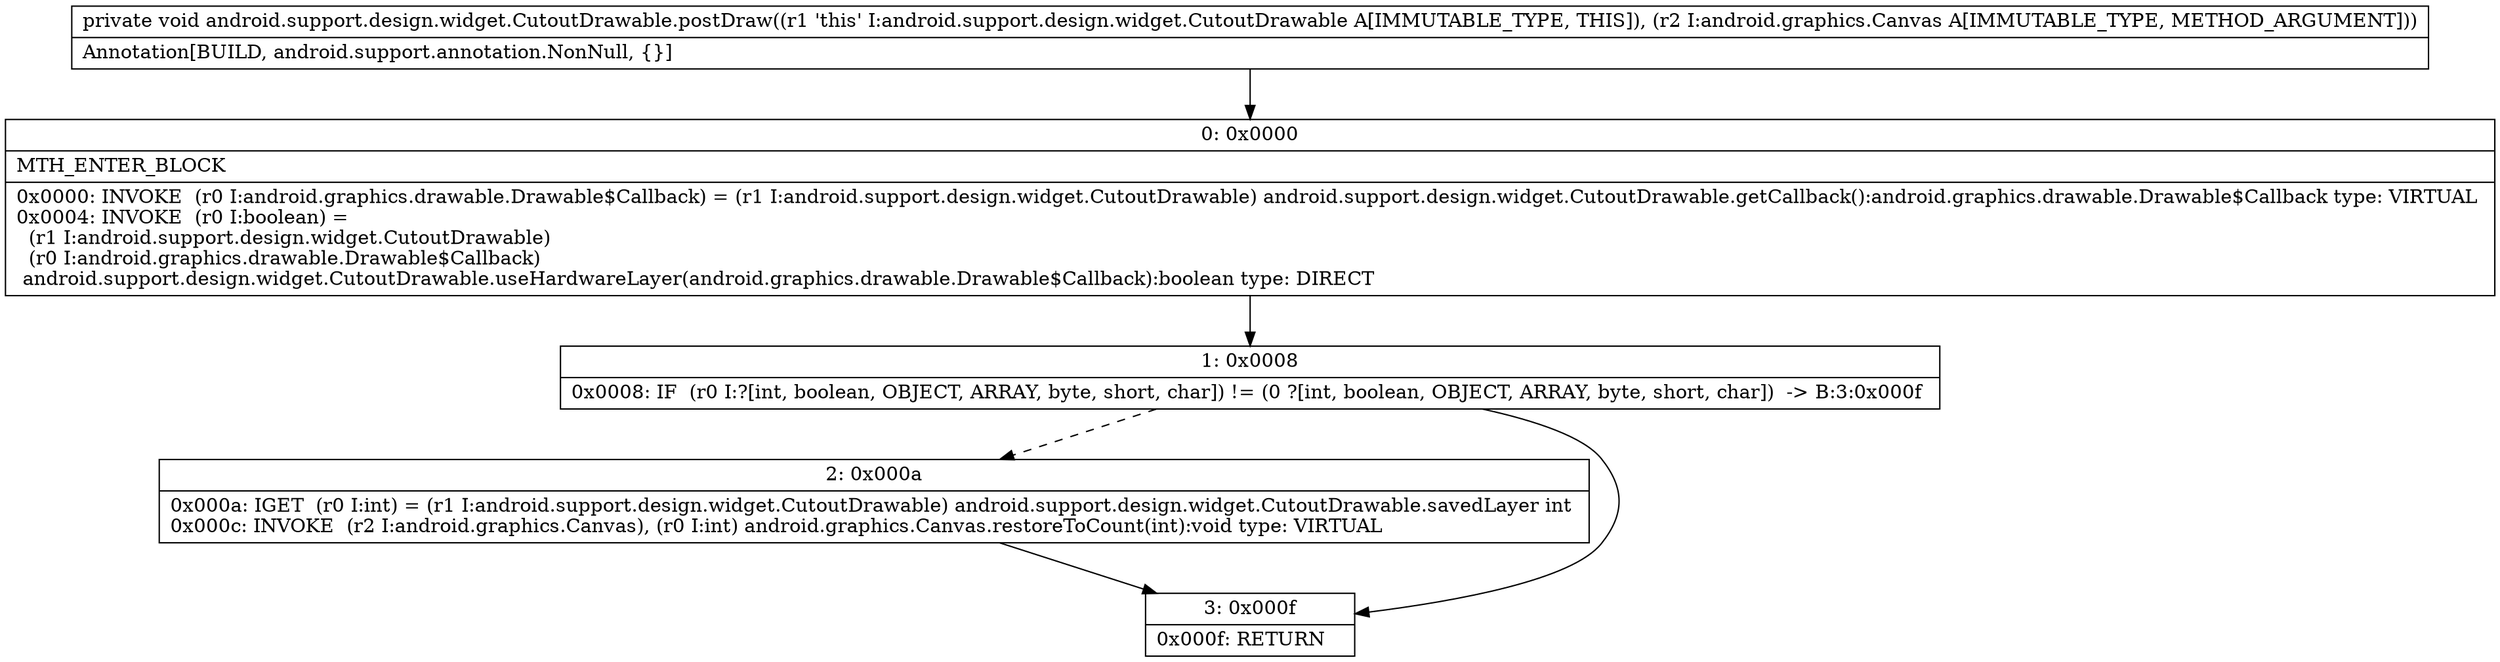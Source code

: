 digraph "CFG forandroid.support.design.widget.CutoutDrawable.postDraw(Landroid\/graphics\/Canvas;)V" {
Node_0 [shape=record,label="{0\:\ 0x0000|MTH_ENTER_BLOCK\l|0x0000: INVOKE  (r0 I:android.graphics.drawable.Drawable$Callback) = (r1 I:android.support.design.widget.CutoutDrawable) android.support.design.widget.CutoutDrawable.getCallback():android.graphics.drawable.Drawable$Callback type: VIRTUAL \l0x0004: INVOKE  (r0 I:boolean) = \l  (r1 I:android.support.design.widget.CutoutDrawable)\l  (r0 I:android.graphics.drawable.Drawable$Callback)\l android.support.design.widget.CutoutDrawable.useHardwareLayer(android.graphics.drawable.Drawable$Callback):boolean type: DIRECT \l}"];
Node_1 [shape=record,label="{1\:\ 0x0008|0x0008: IF  (r0 I:?[int, boolean, OBJECT, ARRAY, byte, short, char]) != (0 ?[int, boolean, OBJECT, ARRAY, byte, short, char])  \-\> B:3:0x000f \l}"];
Node_2 [shape=record,label="{2\:\ 0x000a|0x000a: IGET  (r0 I:int) = (r1 I:android.support.design.widget.CutoutDrawable) android.support.design.widget.CutoutDrawable.savedLayer int \l0x000c: INVOKE  (r2 I:android.graphics.Canvas), (r0 I:int) android.graphics.Canvas.restoreToCount(int):void type: VIRTUAL \l}"];
Node_3 [shape=record,label="{3\:\ 0x000f|0x000f: RETURN   \l}"];
MethodNode[shape=record,label="{private void android.support.design.widget.CutoutDrawable.postDraw((r1 'this' I:android.support.design.widget.CutoutDrawable A[IMMUTABLE_TYPE, THIS]), (r2 I:android.graphics.Canvas A[IMMUTABLE_TYPE, METHOD_ARGUMENT]))  | Annotation[BUILD, android.support.annotation.NonNull, \{\}]\l}"];
MethodNode -> Node_0;
Node_0 -> Node_1;
Node_1 -> Node_2[style=dashed];
Node_1 -> Node_3;
Node_2 -> Node_3;
}

